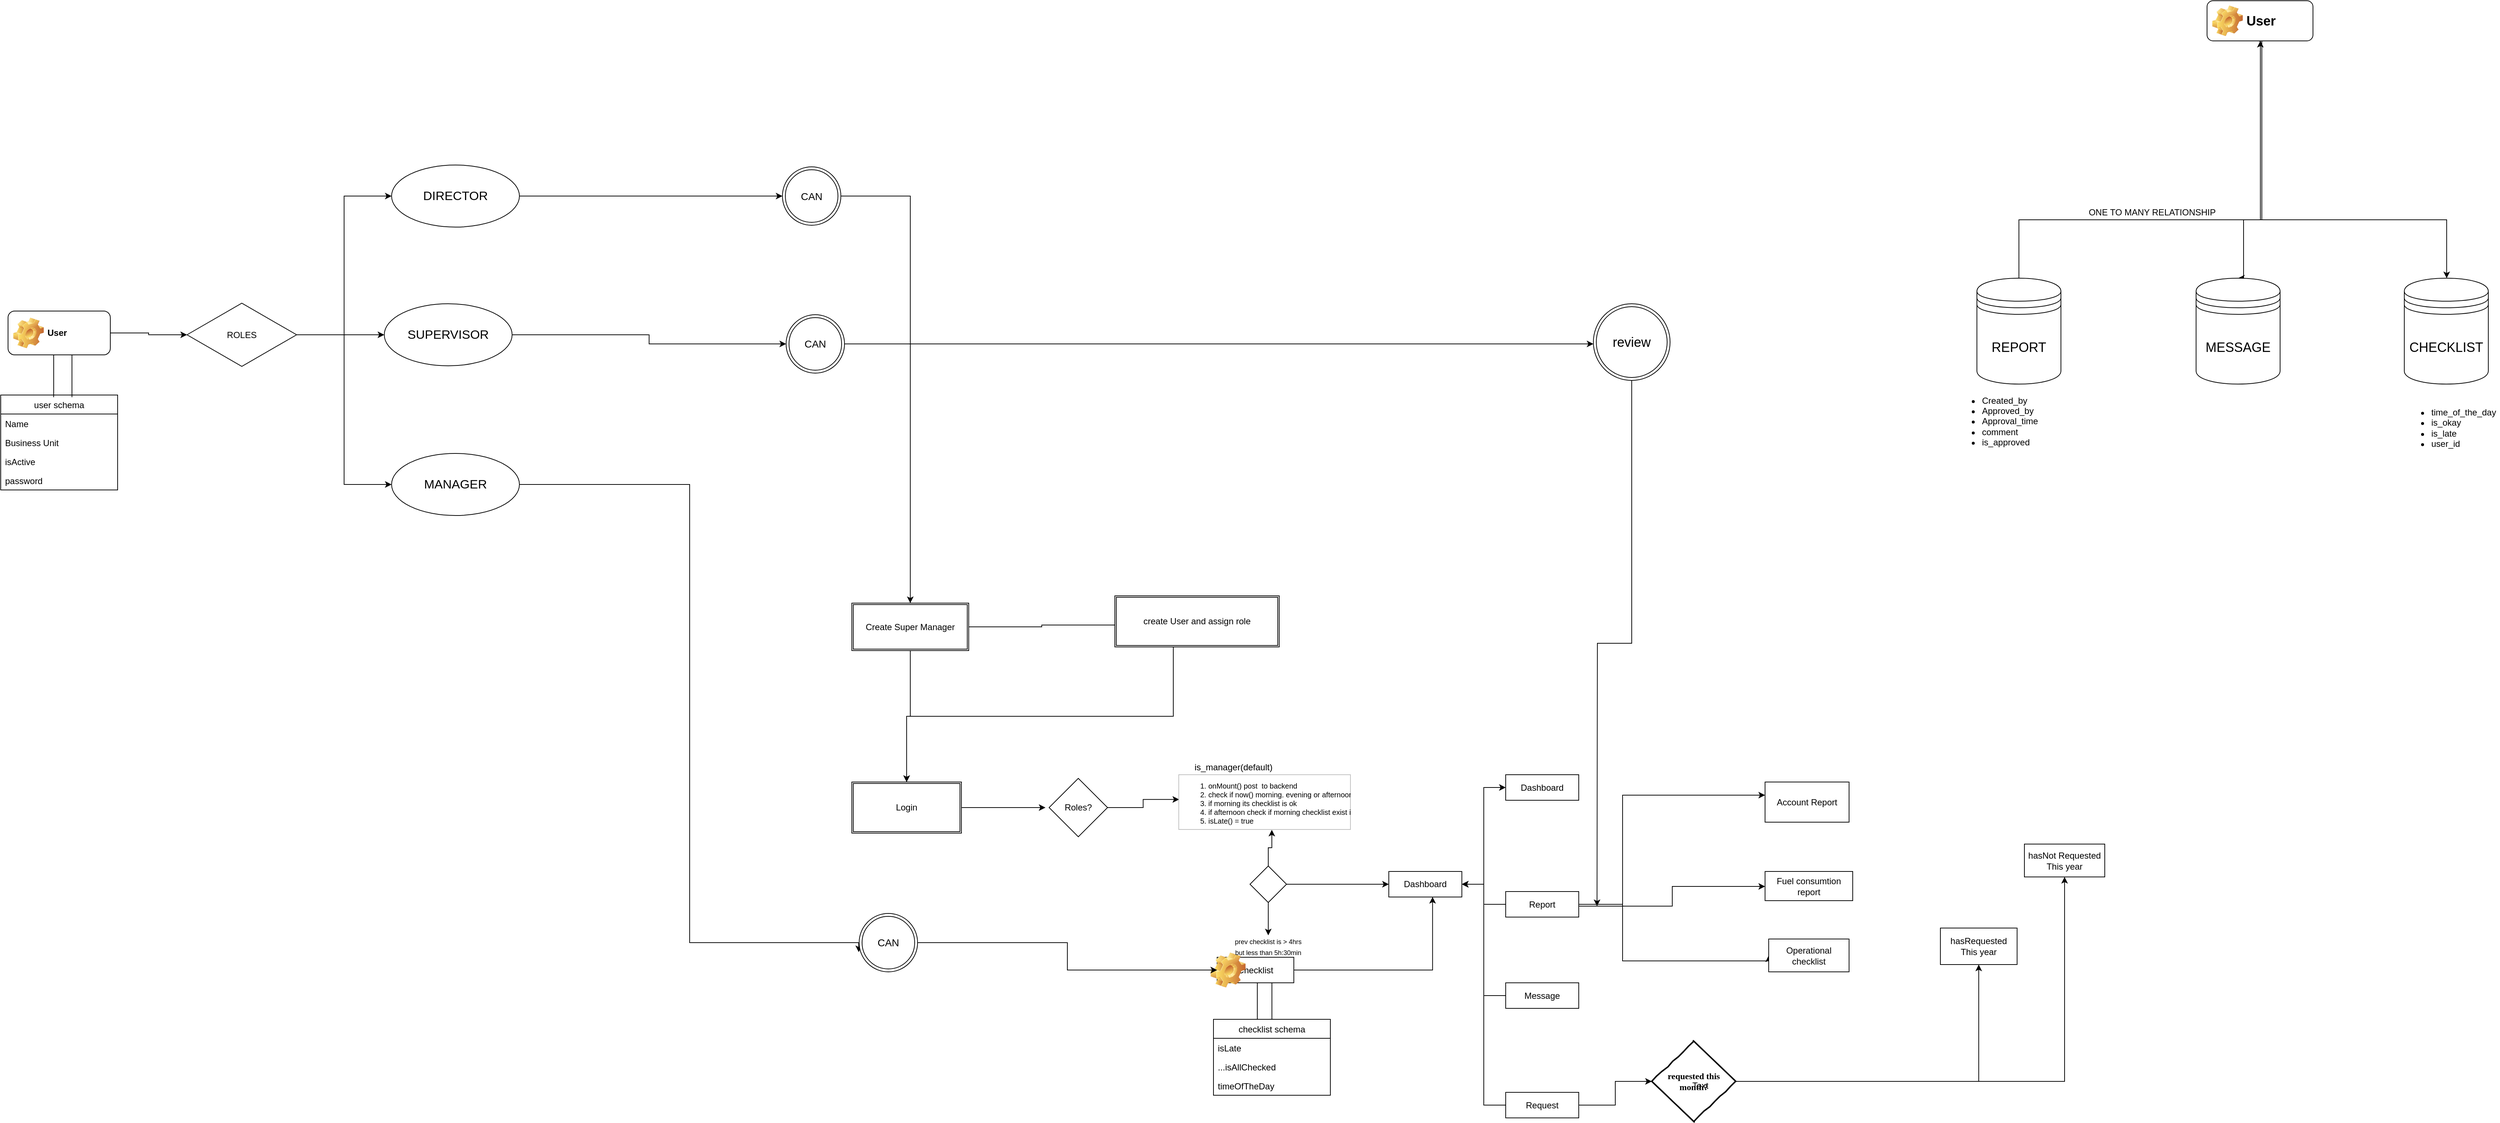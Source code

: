 <mxfile version="13.1.3">
    <diagram id="6hGFLwfOUW9BJ-s0fimq" name="Page-1">
        <mxGraphModel dx="1991" dy="1367" grid="1" gridSize="5" guides="1" tooltips="1" connect="1" arrows="1" fold="1" page="1" pageScale="1" pageWidth="1169" pageHeight="827" math="0" shadow="0">
            <root>
                <mxCell id="0"/>
                <mxCell id="1" parent="0"/>
                <mxCell id="5" style="edgeStyle=orthogonalEdgeStyle;rounded=0;orthogonalLoop=1;jettySize=auto;html=1;entryX=0.125;entryY=0.438;entryDx=0;entryDy=0;entryPerimeter=0;" parent="1" source="2" edge="1">
                    <mxGeometry relative="1" as="geometry">
                        <mxPoint x="290" y="340.04" as="targetPoint"/>
                    </mxGeometry>
                </mxCell>
                <mxCell id="2" value="Login" style="shape=ext;double=1;rounded=0;whiteSpace=wrap;html=1;" parent="1" vertex="1">
                    <mxGeometry x="25" y="305" width="150" height="70" as="geometry"/>
                </mxCell>
                <mxCell id="12" style="edgeStyle=orthogonalEdgeStyle;rounded=0;orthogonalLoop=1;jettySize=auto;html=1;entryX=0.002;entryY=0.452;entryDx=0;entryDy=0;entryPerimeter=0;" parent="1" source="6" target="30" edge="1">
                    <mxGeometry relative="1" as="geometry"/>
                </mxCell>
                <mxCell id="6" value="Roles?" style="rhombus;whiteSpace=wrap;html=1;" parent="1" vertex="1">
                    <mxGeometry x="295" y="300" width="80" height="80" as="geometry"/>
                </mxCell>
                <mxCell id="49" style="edgeStyle=orthogonalEdgeStyle;rounded=0;orthogonalLoop=1;jettySize=auto;html=1;entryX=0;entryY=0.5;entryDx=0;entryDy=0;" parent="1" source="11" target="47" edge="1">
                    <mxGeometry relative="1" as="geometry"/>
                </mxCell>
                <mxCell id="11" value="Dashboard" style="rounded=0;whiteSpace=wrap;html=1;" parent="1" vertex="1">
                    <mxGeometry x="760" y="427.5" width="100" height="35" as="geometry"/>
                </mxCell>
                <UserObject label="is_manager(default)" placeholders="1" name="Variable" id="13">
                    <mxCell style="text;html=1;strokeColor=none;fillColor=none;align=center;verticalAlign=middle;whiteSpace=wrap;overflow=hidden;" parent="1" vertex="1">
                        <mxGeometry x="485" y="275" width="125" height="20" as="geometry"/>
                    </mxCell>
                </UserObject>
                <mxCell id="17" value="" style="group" parent="1" vertex="1" connectable="0">
                    <mxGeometry x="525" y="545" width="105" height="35" as="geometry"/>
                </mxCell>
                <mxCell id="14" value="Checklist" style="html=1;whiteSpace=wrap;container=1;recursiveResize=0;collapsible=0;" parent="17" vertex="1">
                    <mxGeometry width="105" height="35" as="geometry"/>
                </mxCell>
                <mxCell id="16" value="" style="icon;html=1;image=img/clipart/Gear_128x128.png" parent="14" vertex="1">
                    <mxGeometry x="10" y="12.5" width="10" height="10" as="geometry"/>
                </mxCell>
                <mxCell id="33" style="edgeStyle=orthogonalEdgeStyle;rounded=0;orthogonalLoop=1;jettySize=auto;html=1;entryX=0.542;entryY=1.006;entryDx=0;entryDy=0;entryPerimeter=0;" parent="1" source="29" target="30" edge="1">
                    <mxGeometry relative="1" as="geometry"/>
                </mxCell>
                <mxCell id="34" style="edgeStyle=orthogonalEdgeStyle;rounded=0;orthogonalLoop=1;jettySize=auto;html=1;" parent="1" source="29" target="11" edge="1">
                    <mxGeometry relative="1" as="geometry"/>
                </mxCell>
                <mxCell id="35" style="edgeStyle=orthogonalEdgeStyle;rounded=0;orthogonalLoop=1;jettySize=auto;html=1;" parent="1" source="29" edge="1">
                    <mxGeometry relative="1" as="geometry">
                        <mxPoint x="595" y="515" as="targetPoint"/>
                    </mxGeometry>
                </mxCell>
                <mxCell id="29" value="" style="rhombus;whiteSpace=wrap;html=1;" parent="1" vertex="1">
                    <mxGeometry x="570" y="420" width="50" height="50" as="geometry"/>
                </mxCell>
                <mxCell id="30" value="&lt;ol style=&quot;font-size: 10px&quot;&gt;&lt;li&gt;onMount() post&amp;nbsp; to backend&lt;/li&gt;&lt;li&gt;check if now() morning. evening or afternoon&lt;/li&gt;&lt;li&gt;if morning its checklist is ok&lt;/li&gt;&lt;li&gt;if afternoon check if morning checklist exist in db...&lt;/li&gt;&lt;li&gt;isLate() = true&lt;/li&gt;&lt;/ol&gt;" style="text;html=1;strokeColor=#c0c0c0;fillColor=none;overflow=fill;" parent="1" vertex="1">
                    <mxGeometry x="472.5" y="295" width="235" height="75" as="geometry"/>
                </mxCell>
                <mxCell id="37" value="&lt;font style=&quot;font-size: 9px&quot;&gt;prev checklist is &amp;gt; 4hrs but less than 5h:30min&lt;/font&gt;" style="text;html=1;strokeColor=none;fillColor=none;align=center;verticalAlign=middle;whiteSpace=wrap;rounded=0;" parent="1" vertex="1">
                    <mxGeometry x="545" y="520" width="100" height="20" as="geometry"/>
                </mxCell>
                <mxCell id="39" style="edgeStyle=orthogonalEdgeStyle;rounded=0;orthogonalLoop=1;jettySize=auto;html=1;entryX=0.599;entryY=0.997;entryDx=0;entryDy=0;entryPerimeter=0;" parent="1" source="14" target="11" edge="1">
                    <mxGeometry relative="1" as="geometry"/>
                </mxCell>
                <mxCell id="40" value="checklist schema" style="swimlane;fontStyle=0;childLayout=stackLayout;horizontal=1;startSize=26;fillColor=none;horizontalStack=0;resizeParent=1;resizeParentMax=0;resizeLast=0;collapsible=1;marginBottom=0;" parent="1" vertex="1">
                    <mxGeometry x="520" y="630" width="160" height="104" as="geometry"/>
                </mxCell>
                <mxCell id="43" value="isLate" style="text;strokeColor=none;fillColor=none;align=left;verticalAlign=top;spacingLeft=4;spacingRight=4;overflow=hidden;rotatable=0;points=[[0,0.5],[1,0.5]];portConstraint=eastwest;" parent="40" vertex="1">
                    <mxGeometry y="26" width="160" height="26" as="geometry"/>
                </mxCell>
                <mxCell id="41" value="...isAllChecked" style="text;strokeColor=none;fillColor=none;align=left;verticalAlign=top;spacingLeft=4;spacingRight=4;overflow=hidden;rotatable=0;points=[[0,0.5],[1,0.5]];portConstraint=eastwest;" parent="40" vertex="1">
                    <mxGeometry y="52" width="160" height="26" as="geometry"/>
                </mxCell>
                <mxCell id="42" value="timeOfTheDay" style="text;strokeColor=none;fillColor=none;align=left;verticalAlign=top;spacingLeft=4;spacingRight=4;overflow=hidden;rotatable=0;points=[[0,0.5],[1,0.5]];portConstraint=eastwest;" parent="40" vertex="1">
                    <mxGeometry y="78" width="160" height="26" as="geometry"/>
                </mxCell>
                <mxCell id="45" value="" style="shape=partialRectangle;whiteSpace=wrap;html=1;left=0;right=0;fillColor=none;rotation=90;" parent="1" vertex="1">
                    <mxGeometry x="565" y="595" width="50" height="20" as="geometry"/>
                </mxCell>
                <mxCell id="47" value="Dashboard" style="rounded=0;whiteSpace=wrap;html=1;" parent="1" vertex="1">
                    <mxGeometry x="920" y="295" width="100" height="35" as="geometry"/>
                </mxCell>
                <mxCell id="56" style="edgeStyle=orthogonalEdgeStyle;rounded=0;orthogonalLoop=1;jettySize=auto;html=1;" parent="1" source="50" target="11" edge="1">
                    <mxGeometry relative="1" as="geometry"/>
                </mxCell>
                <mxCell id="68" style="edgeStyle=orthogonalEdgeStyle;rounded=0;orthogonalLoop=1;jettySize=auto;html=1;" parent="1" source="50" target="67" edge="1">
                    <mxGeometry relative="1" as="geometry">
                        <Array as="points">
                            <mxPoint x="1080" y="473"/>
                            <mxPoint x="1080" y="323"/>
                        </Array>
                    </mxGeometry>
                </mxCell>
                <mxCell id="70" style="edgeStyle=orthogonalEdgeStyle;rounded=0;orthogonalLoop=1;jettySize=auto;html=1;" parent="1" source="50" target="69" edge="1">
                    <mxGeometry relative="1" as="geometry">
                        <Array as="points">
                            <mxPoint x="1148" y="475"/>
                            <mxPoint x="1148" y="448"/>
                        </Array>
                    </mxGeometry>
                </mxCell>
                <mxCell id="72" style="edgeStyle=orthogonalEdgeStyle;rounded=0;orthogonalLoop=1;jettySize=auto;html=1;entryX=0;entryY=0.5;entryDx=0;entryDy=0;" parent="1" source="50" target="71" edge="1">
                    <mxGeometry relative="1" as="geometry">
                        <mxPoint x="1285" y="590" as="targetPoint"/>
                        <Array as="points">
                            <mxPoint x="1080" y="473"/>
                            <mxPoint x="1080" y="550"/>
                            <mxPoint x="1280" y="550"/>
                        </Array>
                    </mxGeometry>
                </mxCell>
                <mxCell id="50" value="Report" style="rounded=0;whiteSpace=wrap;html=1;" parent="1" vertex="1">
                    <mxGeometry x="920" y="455" width="100" height="35" as="geometry"/>
                </mxCell>
                <mxCell id="55" style="edgeStyle=orthogonalEdgeStyle;rounded=0;orthogonalLoop=1;jettySize=auto;html=1;entryX=1;entryY=0.5;entryDx=0;entryDy=0;" parent="1" source="51" target="11" edge="1">
                    <mxGeometry relative="1" as="geometry"/>
                </mxCell>
                <mxCell id="51" value="Message" style="rounded=0;whiteSpace=wrap;html=1;" parent="1" vertex="1">
                    <mxGeometry x="920" y="580" width="100" height="35" as="geometry"/>
                </mxCell>
                <mxCell id="58" style="edgeStyle=orthogonalEdgeStyle;rounded=0;orthogonalLoop=1;jettySize=auto;html=1;entryX=1;entryY=0.5;entryDx=0;entryDy=0;" parent="1" source="52" target="11" edge="1">
                    <mxGeometry relative="1" as="geometry"/>
                </mxCell>
                <mxCell id="75" style="edgeStyle=orthogonalEdgeStyle;rounded=0;orthogonalLoop=1;jettySize=auto;html=1;" parent="1" source="52" target="73" edge="1">
                    <mxGeometry relative="1" as="geometry"/>
                </mxCell>
                <mxCell id="52" value="Request" style="rounded=0;whiteSpace=wrap;html=1;" parent="1" vertex="1">
                    <mxGeometry x="920" y="730" width="100" height="35" as="geometry"/>
                </mxCell>
                <mxCell id="60" style="edgeStyle=orthogonalEdgeStyle;rounded=0;orthogonalLoop=1;jettySize=auto;html=1;" parent="1" source="59" target="2" edge="1">
                    <mxGeometry relative="1" as="geometry"/>
                </mxCell>
                <mxCell id="63" style="edgeStyle=orthogonalEdgeStyle;rounded=0;orthogonalLoop=1;jettySize=auto;html=1;entryX=0.2;entryY=0.571;entryDx=0;entryDy=0;entryPerimeter=0;" parent="1" source="59" target="62" edge="1">
                    <mxGeometry relative="1" as="geometry"/>
                </mxCell>
                <mxCell id="59" value="Create Super Manager" style="shape=ext;double=1;rounded=0;whiteSpace=wrap;html=1;" parent="1" vertex="1">
                    <mxGeometry x="25" y="60" width="160" height="65" as="geometry"/>
                </mxCell>
                <mxCell id="66" style="edgeStyle=orthogonalEdgeStyle;rounded=0;orthogonalLoop=1;jettySize=auto;html=1;" parent="1" source="62" target="2" edge="1">
                    <mxGeometry relative="1" as="geometry">
                        <mxPoint x="435" y="250" as="targetPoint"/>
                        <Array as="points">
                            <mxPoint x="465" y="215"/>
                            <mxPoint x="100" y="215"/>
                        </Array>
                    </mxGeometry>
                </mxCell>
                <mxCell id="62" value="create User and assign role" style="shape=ext;double=1;rounded=0;whiteSpace=wrap;html=1;" parent="1" vertex="1">
                    <mxGeometry x="385" y="50" width="225" height="70" as="geometry"/>
                </mxCell>
                <mxCell id="67" value="Account Report" style="rounded=0;whiteSpace=wrap;html=1;" parent="1" vertex="1">
                    <mxGeometry x="1275" y="305" width="115" height="55" as="geometry"/>
                </mxCell>
                <mxCell id="69" value="Fuel consumtion report" style="rounded=0;whiteSpace=wrap;html=1;" parent="1" vertex="1">
                    <mxGeometry x="1275" y="427.5" width="120" height="40" as="geometry"/>
                </mxCell>
                <mxCell id="71" value="Operational checklist" style="rounded=0;whiteSpace=wrap;html=1;" parent="1" vertex="1">
                    <mxGeometry x="1280" y="520" width="110" height="45" as="geometry"/>
                </mxCell>
                <mxCell id="76" style="edgeStyle=orthogonalEdgeStyle;rounded=0;orthogonalLoop=1;jettySize=auto;html=1;" parent="1" source="73" target="77" edge="1">
                    <mxGeometry relative="1" as="geometry">
                        <mxPoint x="1570" y="565" as="targetPoint"/>
                    </mxGeometry>
                </mxCell>
                <mxCell id="78" style="edgeStyle=orthogonalEdgeStyle;rounded=0;orthogonalLoop=1;jettySize=auto;html=1;entryX=0.5;entryY=1;entryDx=0;entryDy=0;" parent="1" source="73" target="79" edge="1">
                    <mxGeometry relative="1" as="geometry">
                        <mxPoint x="1680" y="430" as="targetPoint"/>
                    </mxGeometry>
                </mxCell>
                <mxCell id="73" value="requested this month?" style="rhombus;html=1;align=center;whiteSpace=wrap;comic=1;strokeWidth=2;fontFamily=Comic Sans MS;fontStyle=1;" parent="1" vertex="1">
                    <mxGeometry x="1120" y="660" width="115" height="110" as="geometry"/>
                </mxCell>
                <mxCell id="74" value="Text" style="text;html=1;align=center;verticalAlign=middle;resizable=0;points=[];autosize=1;" parent="73" vertex="1">
                    <mxGeometry x="48.3" y="50.6" width="35" height="20" as="geometry"/>
                </mxCell>
                <mxCell id="77" value="hasRequested This year" style="rounded=0;whiteSpace=wrap;html=1;" parent="1" vertex="1">
                    <mxGeometry x="1515" y="505" width="105" height="50" as="geometry"/>
                </mxCell>
                <mxCell id="79" value="hasNot Requested This year" style="rounded=0;whiteSpace=wrap;html=1;" parent="1" vertex="1">
                    <mxGeometry x="1630" y="390" width="110" height="45" as="geometry"/>
                </mxCell>
                <mxCell id="92" style="edgeStyle=orthogonalEdgeStyle;rounded=0;orthogonalLoop=1;jettySize=auto;html=1;" parent="1" source="80" target="84" edge="1">
                    <mxGeometry relative="1" as="geometry"/>
                </mxCell>
                <mxCell id="80" value="User" style="label;whiteSpace=wrap;html=1;image=img/clipart/Gear_128x128.png" parent="1" vertex="1">
                    <mxGeometry x="-1130" y="-340" width="140" height="60" as="geometry"/>
                </mxCell>
                <mxCell id="90" style="edgeStyle=orthogonalEdgeStyle;rounded=0;orthogonalLoop=1;jettySize=auto;html=1;entryX=0;entryY=0.5;entryDx=0;entryDy=0;" parent="1" source="81" target="89" edge="1">
                    <mxGeometry relative="1" as="geometry"/>
                </mxCell>
                <mxCell id="81" value="&lt;font style=&quot;font-size: 17px&quot;&gt;DIRECTOR&lt;/font&gt;" style="ellipse;whiteSpace=wrap;html=1;align=center;newEdgeStyle={&quot;edgeStyle&quot;:&quot;entityRelationEdgeStyle&quot;,&quot;startArrow&quot;:&quot;none&quot;,&quot;endArrow&quot;:&quot;none&quot;,&quot;segment&quot;:10,&quot;curved&quot;:1};treeFolding=1;treeMoving=1;" parent="1" vertex="1">
                    <mxGeometry x="-605" y="-540" width="175" height="85" as="geometry"/>
                </mxCell>
                <mxCell id="105" style="edgeStyle=orthogonalEdgeStyle;rounded=0;orthogonalLoop=1;jettySize=auto;html=1;" parent="1" source="82" target="104" edge="1">
                    <mxGeometry relative="1" as="geometry"/>
                </mxCell>
                <mxCell id="82" value="&lt;font style=&quot;font-size: 17px&quot;&gt;SUPERVISOR&lt;/font&gt;" style="ellipse;whiteSpace=wrap;html=1;align=center;newEdgeStyle={&quot;edgeStyle&quot;:&quot;entityRelationEdgeStyle&quot;,&quot;startArrow&quot;:&quot;none&quot;,&quot;endArrow&quot;:&quot;none&quot;,&quot;segment&quot;:10,&quot;curved&quot;:1};treeFolding=1;treeMoving=1;" parent="1" vertex="1">
                    <mxGeometry x="-615" y="-350" width="175" height="85" as="geometry"/>
                </mxCell>
                <mxCell id="101" style="edgeStyle=orthogonalEdgeStyle;rounded=0;orthogonalLoop=1;jettySize=auto;html=1;entryX=-0.008;entryY=0.662;entryDx=0;entryDy=0;entryPerimeter=0;" parent="1" source="83" target="102" edge="1">
                    <mxGeometry relative="1" as="geometry">
                        <mxPoint x="-160" y="520" as="targetPoint"/>
                        <Array as="points">
                            <mxPoint x="-197" y="-102"/>
                            <mxPoint x="-197" y="525"/>
                            <mxPoint x="34" y="525"/>
                        </Array>
                    </mxGeometry>
                </mxCell>
                <mxCell id="83" value="&lt;font style=&quot;font-size: 17px&quot;&gt;MANAGER&lt;/font&gt;" style="ellipse;whiteSpace=wrap;html=1;align=center;newEdgeStyle={&quot;edgeStyle&quot;:&quot;entityRelationEdgeStyle&quot;,&quot;startArrow&quot;:&quot;none&quot;,&quot;endArrow&quot;:&quot;none&quot;,&quot;segment&quot;:10,&quot;curved&quot;:1};treeFolding=1;treeMoving=1;" parent="1" vertex="1">
                    <mxGeometry x="-605" y="-145" width="175" height="85" as="geometry"/>
                </mxCell>
                <mxCell id="85" style="edgeStyle=orthogonalEdgeStyle;rounded=0;orthogonalLoop=1;jettySize=auto;html=1;entryX=0;entryY=0.5;entryDx=0;entryDy=0;" parent="1" source="84" target="81" edge="1">
                    <mxGeometry relative="1" as="geometry"/>
                </mxCell>
                <mxCell id="86" style="edgeStyle=orthogonalEdgeStyle;rounded=0;orthogonalLoop=1;jettySize=auto;html=1;" parent="1" source="84" target="82" edge="1">
                    <mxGeometry relative="1" as="geometry"/>
                </mxCell>
                <mxCell id="87" style="edgeStyle=orthogonalEdgeStyle;rounded=0;orthogonalLoop=1;jettySize=auto;html=1;entryX=0;entryY=0.5;entryDx=0;entryDy=0;" parent="1" source="84" target="83" edge="1">
                    <mxGeometry relative="1" as="geometry"/>
                </mxCell>
                <mxCell id="84" value="ROLES" style="html=1;whiteSpace=wrap;aspect=fixed;shape=isoRectangle;" parent="1" vertex="1">
                    <mxGeometry x="-885" y="-352.5" width="150" height="90" as="geometry"/>
                </mxCell>
                <mxCell id="91" style="edgeStyle=orthogonalEdgeStyle;rounded=0;orthogonalLoop=1;jettySize=auto;html=1;entryX=0.5;entryY=0;entryDx=0;entryDy=0;" parent="1" source="89" target="59" edge="1">
                    <mxGeometry relative="1" as="geometry"/>
                </mxCell>
                <mxCell id="89" value="&lt;font style=&quot;font-size: 14px&quot;&gt;CAN&lt;/font&gt;" style="ellipse;shape=doubleEllipse;whiteSpace=wrap;html=1;aspect=fixed;" parent="1" vertex="1">
                    <mxGeometry x="-70" y="-537.5" width="80" height="80" as="geometry"/>
                </mxCell>
                <mxCell id="93" value="user schema" style="swimlane;fontStyle=0;childLayout=stackLayout;horizontal=1;startSize=26;fillColor=none;horizontalStack=0;resizeParent=1;resizeParentMax=0;resizeLast=0;collapsible=1;marginBottom=0;" parent="1" vertex="1">
                    <mxGeometry x="-1140" y="-225" width="160" height="130" as="geometry"/>
                </mxCell>
                <mxCell id="94" value="Name" style="text;strokeColor=none;fillColor=none;align=left;verticalAlign=top;spacingLeft=4;spacingRight=4;overflow=hidden;rotatable=0;points=[[0,0.5],[1,0.5]];portConstraint=eastwest;" parent="93" vertex="1">
                    <mxGeometry y="26" width="160" height="26" as="geometry"/>
                </mxCell>
                <mxCell id="95" value="Business Unit" style="text;strokeColor=none;fillColor=none;align=left;verticalAlign=top;spacingLeft=4;spacingRight=4;overflow=hidden;rotatable=0;points=[[0,0.5],[1,0.5]];portConstraint=eastwest;" parent="93" vertex="1">
                    <mxGeometry y="52" width="160" height="26" as="geometry"/>
                </mxCell>
                <mxCell id="97" value="isActive" style="text;strokeColor=none;fillColor=none;align=left;verticalAlign=top;spacingLeft=4;spacingRight=4;overflow=hidden;rotatable=0;points=[[0,0.5],[1,0.5]];portConstraint=eastwest;" parent="93" vertex="1">
                    <mxGeometry y="78" width="160" height="26" as="geometry"/>
                </mxCell>
                <mxCell id="96" value="password" style="text;strokeColor=none;fillColor=none;align=left;verticalAlign=top;spacingLeft=4;spacingRight=4;overflow=hidden;rotatable=0;points=[[0,0.5],[1,0.5]];portConstraint=eastwest;" parent="93" vertex="1">
                    <mxGeometry y="104" width="160" height="26" as="geometry"/>
                </mxCell>
                <mxCell id="98" value="" style="shape=partialRectangle;whiteSpace=wrap;html=1;left=0;right=0;fillColor=none;rotation=90;" parent="1" vertex="1">
                    <mxGeometry x="-1083.75" y="-263.75" width="57.5" height="25" as="geometry"/>
                </mxCell>
                <mxCell id="103" style="edgeStyle=orthogonalEdgeStyle;rounded=0;orthogonalLoop=1;jettySize=auto;html=1;" parent="1" source="102" target="14" edge="1">
                    <mxGeometry relative="1" as="geometry"/>
                </mxCell>
                <mxCell id="102" value="&lt;font style=&quot;font-size: 14px&quot;&gt;CAN&lt;/font&gt;" style="ellipse;shape=doubleEllipse;whiteSpace=wrap;html=1;aspect=fixed;" parent="1" vertex="1">
                    <mxGeometry x="35" y="485" width="80" height="80" as="geometry"/>
                </mxCell>
                <mxCell id="106" style="edgeStyle=orthogonalEdgeStyle;rounded=0;orthogonalLoop=1;jettySize=auto;html=1;" parent="1" source="104" target="107" edge="1">
                    <mxGeometry relative="1" as="geometry">
                        <mxPoint x="1055" y="465" as="targetPoint"/>
                        <Array as="points">
                            <mxPoint x="1060" y="-295"/>
                            <mxPoint x="1060" y="-291"/>
                        </Array>
                    </mxGeometry>
                </mxCell>
                <mxCell id="104" value="&lt;font style=&quot;font-size: 14px&quot;&gt;CAN&lt;/font&gt;" style="ellipse;shape=doubleEllipse;whiteSpace=wrap;html=1;aspect=fixed;" parent="1" vertex="1">
                    <mxGeometry x="-65" y="-335" width="80" height="80" as="geometry"/>
                </mxCell>
                <mxCell id="108" style="edgeStyle=orthogonalEdgeStyle;rounded=0;orthogonalLoop=1;jettySize=auto;html=1;" parent="1" source="107" edge="1">
                    <mxGeometry relative="1" as="geometry">
                        <mxPoint x="1045.0" y="475" as="targetPoint"/>
                    </mxGeometry>
                </mxCell>
                <mxCell id="107" value="&lt;font style=&quot;font-size: 18px&quot;&gt;review&lt;/font&gt;" style="ellipse;shape=doubleEllipse;whiteSpace=wrap;html=1;aspect=fixed;" parent="1" vertex="1">
                    <mxGeometry x="1040" y="-350" width="105" height="105" as="geometry"/>
                </mxCell>
                <mxCell id="115" style="edgeStyle=orthogonalEdgeStyle;rounded=0;orthogonalLoop=1;jettySize=auto;html=1;entryX=0.5;entryY=0;entryDx=0;entryDy=0;" parent="1" source="109" target="111" edge="1">
                    <mxGeometry relative="1" as="geometry">
                        <Array as="points">
                            <mxPoint x="1955" y="-465"/>
                            <mxPoint x="1930" y="-465"/>
                            <mxPoint x="1930" y="-385"/>
                        </Array>
                    </mxGeometry>
                </mxCell>
                <mxCell id="109" value="&lt;font style=&quot;font-size: 18px&quot;&gt;User&lt;/font&gt;" style="label;whiteSpace=wrap;html=1;image=img/clipart/Gear_128x128.png" parent="1" vertex="1">
                    <mxGeometry x="1880" y="-765" width="145" height="55" as="geometry"/>
                </mxCell>
                <mxCell id="118" style="edgeStyle=orthogonalEdgeStyle;rounded=0;orthogonalLoop=1;jettySize=auto;html=1;" parent="1" source="110" target="109" edge="1">
                    <mxGeometry relative="1" as="geometry">
                        <Array as="points">
                            <mxPoint x="1623" y="-465"/>
                            <mxPoint x="1953" y="-465"/>
                        </Array>
                    </mxGeometry>
                </mxCell>
                <mxCell id="110" value="&lt;font style=&quot;font-size: 18px&quot;&gt;REPORT&lt;/font&gt;" style="shape=datastore;whiteSpace=wrap;html=1;" parent="1" vertex="1">
                    <mxGeometry x="1565" y="-385" width="115" height="145" as="geometry"/>
                </mxCell>
                <mxCell id="114" value="" style="edgeStyle=orthogonalEdgeStyle;rounded=0;orthogonalLoop=1;jettySize=auto;html=1;exitX=0.5;exitY=1;exitDx=0;exitDy=0;" parent="1" source="109" target="113" edge="1">
                    <mxGeometry relative="1" as="geometry">
                        <Array as="points">
                            <mxPoint x="1953" y="-705"/>
                            <mxPoint x="1955" y="-705"/>
                            <mxPoint x="1955" y="-465"/>
                            <mxPoint x="2208" y="-465"/>
                        </Array>
                    </mxGeometry>
                </mxCell>
                <mxCell id="111" value="&lt;font style=&quot;font-size: 18px&quot;&gt;MESSAGE&lt;/font&gt;" style="shape=datastore;whiteSpace=wrap;html=1;" parent="1" vertex="1">
                    <mxGeometry x="1865" y="-385" width="115" height="145" as="geometry"/>
                </mxCell>
                <mxCell id="113" value="&lt;font style=&quot;font-size: 18px&quot;&gt;CHECKLIST&lt;/font&gt;" style="shape=datastore;whiteSpace=wrap;html=1;" parent="1" vertex="1">
                    <mxGeometry x="2150" y="-385" width="115" height="145" as="geometry"/>
                </mxCell>
                <mxCell id="117" value="ONE TO MANY RELATIONSHIP" style="text;html=1;strokeColor=none;fillColor=none;align=center;verticalAlign=middle;whiteSpace=wrap;rounded=0;" parent="1" vertex="1">
                    <mxGeometry x="1675" y="-485" width="260" height="20" as="geometry"/>
                </mxCell>
                <mxCell id="119" value="&lt;ul&gt;&lt;li&gt;Created_by&lt;/li&gt;&lt;li&gt;Approved_by&lt;/li&gt;&lt;li&gt;Approval_time&lt;/li&gt;&lt;li&gt;comment&lt;/li&gt;&lt;li&gt;is_approved&lt;/li&gt;&lt;/ul&gt;" style="text;strokeColor=none;fillColor=none;html=1;whiteSpace=wrap;verticalAlign=middle;overflow=hidden;" vertex="1" parent="1">
                    <mxGeometry x="1530" y="-238.75" width="135" height="100" as="geometry"/>
                </mxCell>
                <mxCell id="120" value="&lt;ul&gt;&lt;li&gt;time_of_the_day&lt;/li&gt;&lt;li&gt;is_okay&lt;/li&gt;&lt;li&gt;is_late&lt;/li&gt;&lt;li&gt;user_id&lt;/li&gt;&lt;/ul&gt;" style="text;strokeColor=none;fillColor=none;html=1;whiteSpace=wrap;verticalAlign=middle;overflow=hidden;" vertex="1" parent="1">
                    <mxGeometry x="2145" y="-230" width="135" height="100" as="geometry"/>
                </mxCell>
            </root>
        </mxGraphModel>
    </diagram>
</mxfile>